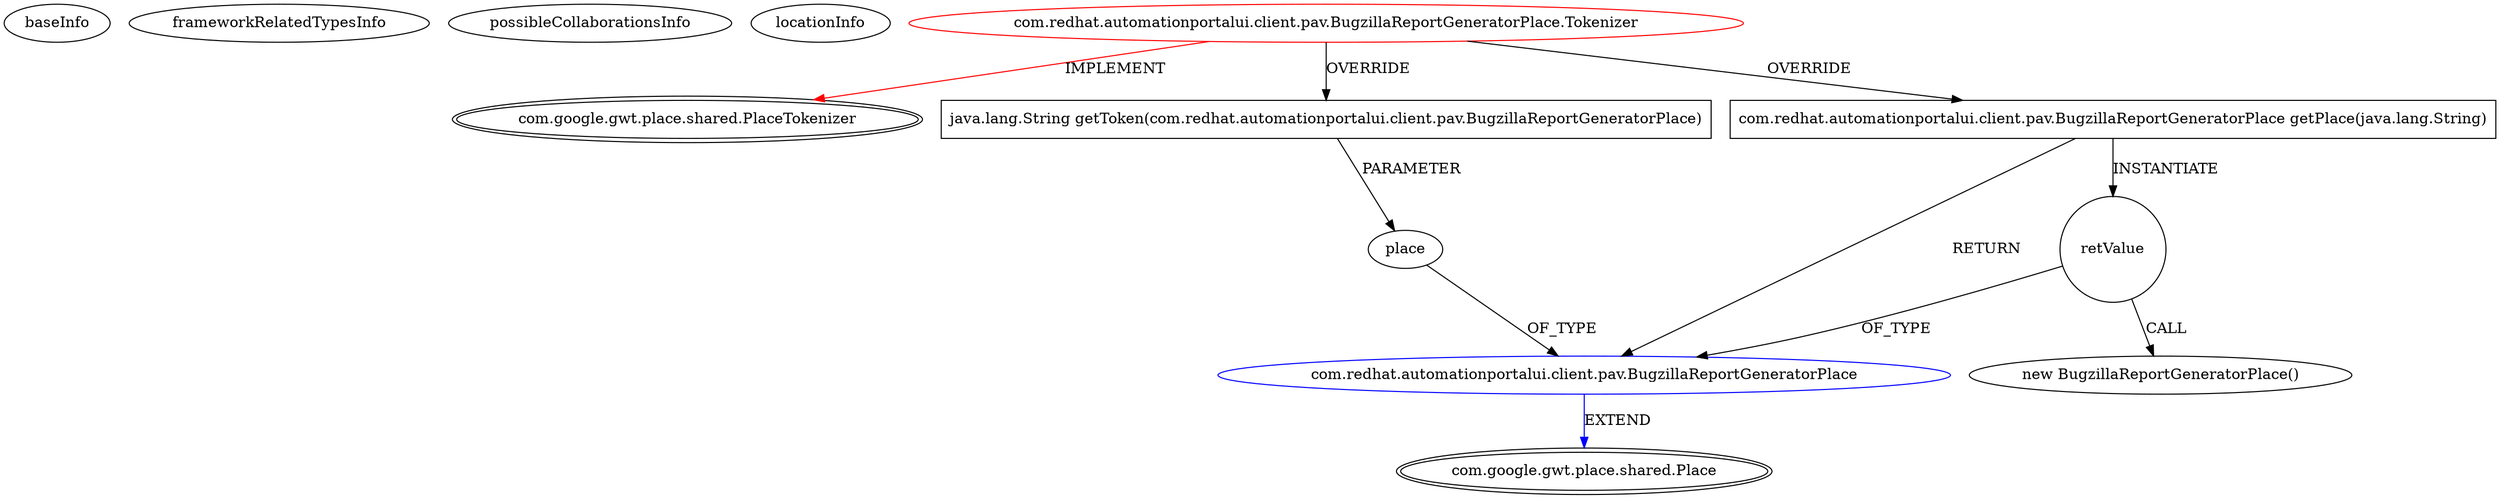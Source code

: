 digraph {
baseInfo[graphId=3742,category="extension_graph",isAnonymous=false,possibleRelation=true]
frameworkRelatedTypesInfo[0="com.google.gwt.place.shared.PlaceTokenizer"]
possibleCollaborationsInfo[0="3742~OVERRIDING_METHOD_DECLARATION-INSTANTIATION-OVERRIDING_METHOD_DECLARATION-RETURN_TYPE-OVERRIDING_METHOD_DECLARATION-PARAMETER_DECLARATION-~com.google.gwt.place.shared.PlaceTokenizer ~com.google.gwt.place.shared.Place ~false~false"]
locationInfo[projectName="mcasperson-Automation-Portal-UI",filePath="/mcasperson-Automation-Portal-UI/Automation-Portal-UI-master/src/com/redhat/automationportalui/client/pav/BugzillaReportGeneratorPlace.java",contextSignature="Tokenizer",graphId="3742"]
0[label="com.redhat.automationportalui.client.pav.BugzillaReportGeneratorPlace.Tokenizer",vertexType="ROOT_CLIENT_CLASS_DECLARATION",isFrameworkType=false,color=red]
1[label="com.google.gwt.place.shared.PlaceTokenizer",vertexType="FRAMEWORK_INTERFACE_TYPE",isFrameworkType=true,peripheries=2]
2[label="java.lang.String getToken(com.redhat.automationportalui.client.pav.BugzillaReportGeneratorPlace)",vertexType="OVERRIDING_METHOD_DECLARATION",isFrameworkType=false,shape=box]
3[label="place",vertexType="PARAMETER_DECLARATION",isFrameworkType=false]
4[label="com.redhat.automationportalui.client.pav.BugzillaReportGeneratorPlace",vertexType="REFERENCE_CLIENT_CLASS_DECLARATION",isFrameworkType=false,color=blue]
5[label="com.google.gwt.place.shared.Place",vertexType="FRAMEWORK_CLASS_TYPE",isFrameworkType=true,peripheries=2]
6[label="com.redhat.automationportalui.client.pav.BugzillaReportGeneratorPlace getPlace(java.lang.String)",vertexType="OVERRIDING_METHOD_DECLARATION",isFrameworkType=false,shape=box]
9[label="retValue",vertexType="VARIABLE_EXPRESION",isFrameworkType=false,shape=circle]
8[label="new BugzillaReportGeneratorPlace()",vertexType="CONSTRUCTOR_CALL",isFrameworkType=false]
0->1[label="IMPLEMENT",color=red]
0->2[label="OVERRIDE"]
4->5[label="EXTEND",color=blue]
3->4[label="OF_TYPE"]
2->3[label="PARAMETER"]
0->6[label="OVERRIDE"]
6->4[label="RETURN"]
6->9[label="INSTANTIATE"]
9->4[label="OF_TYPE"]
9->8[label="CALL"]
}
